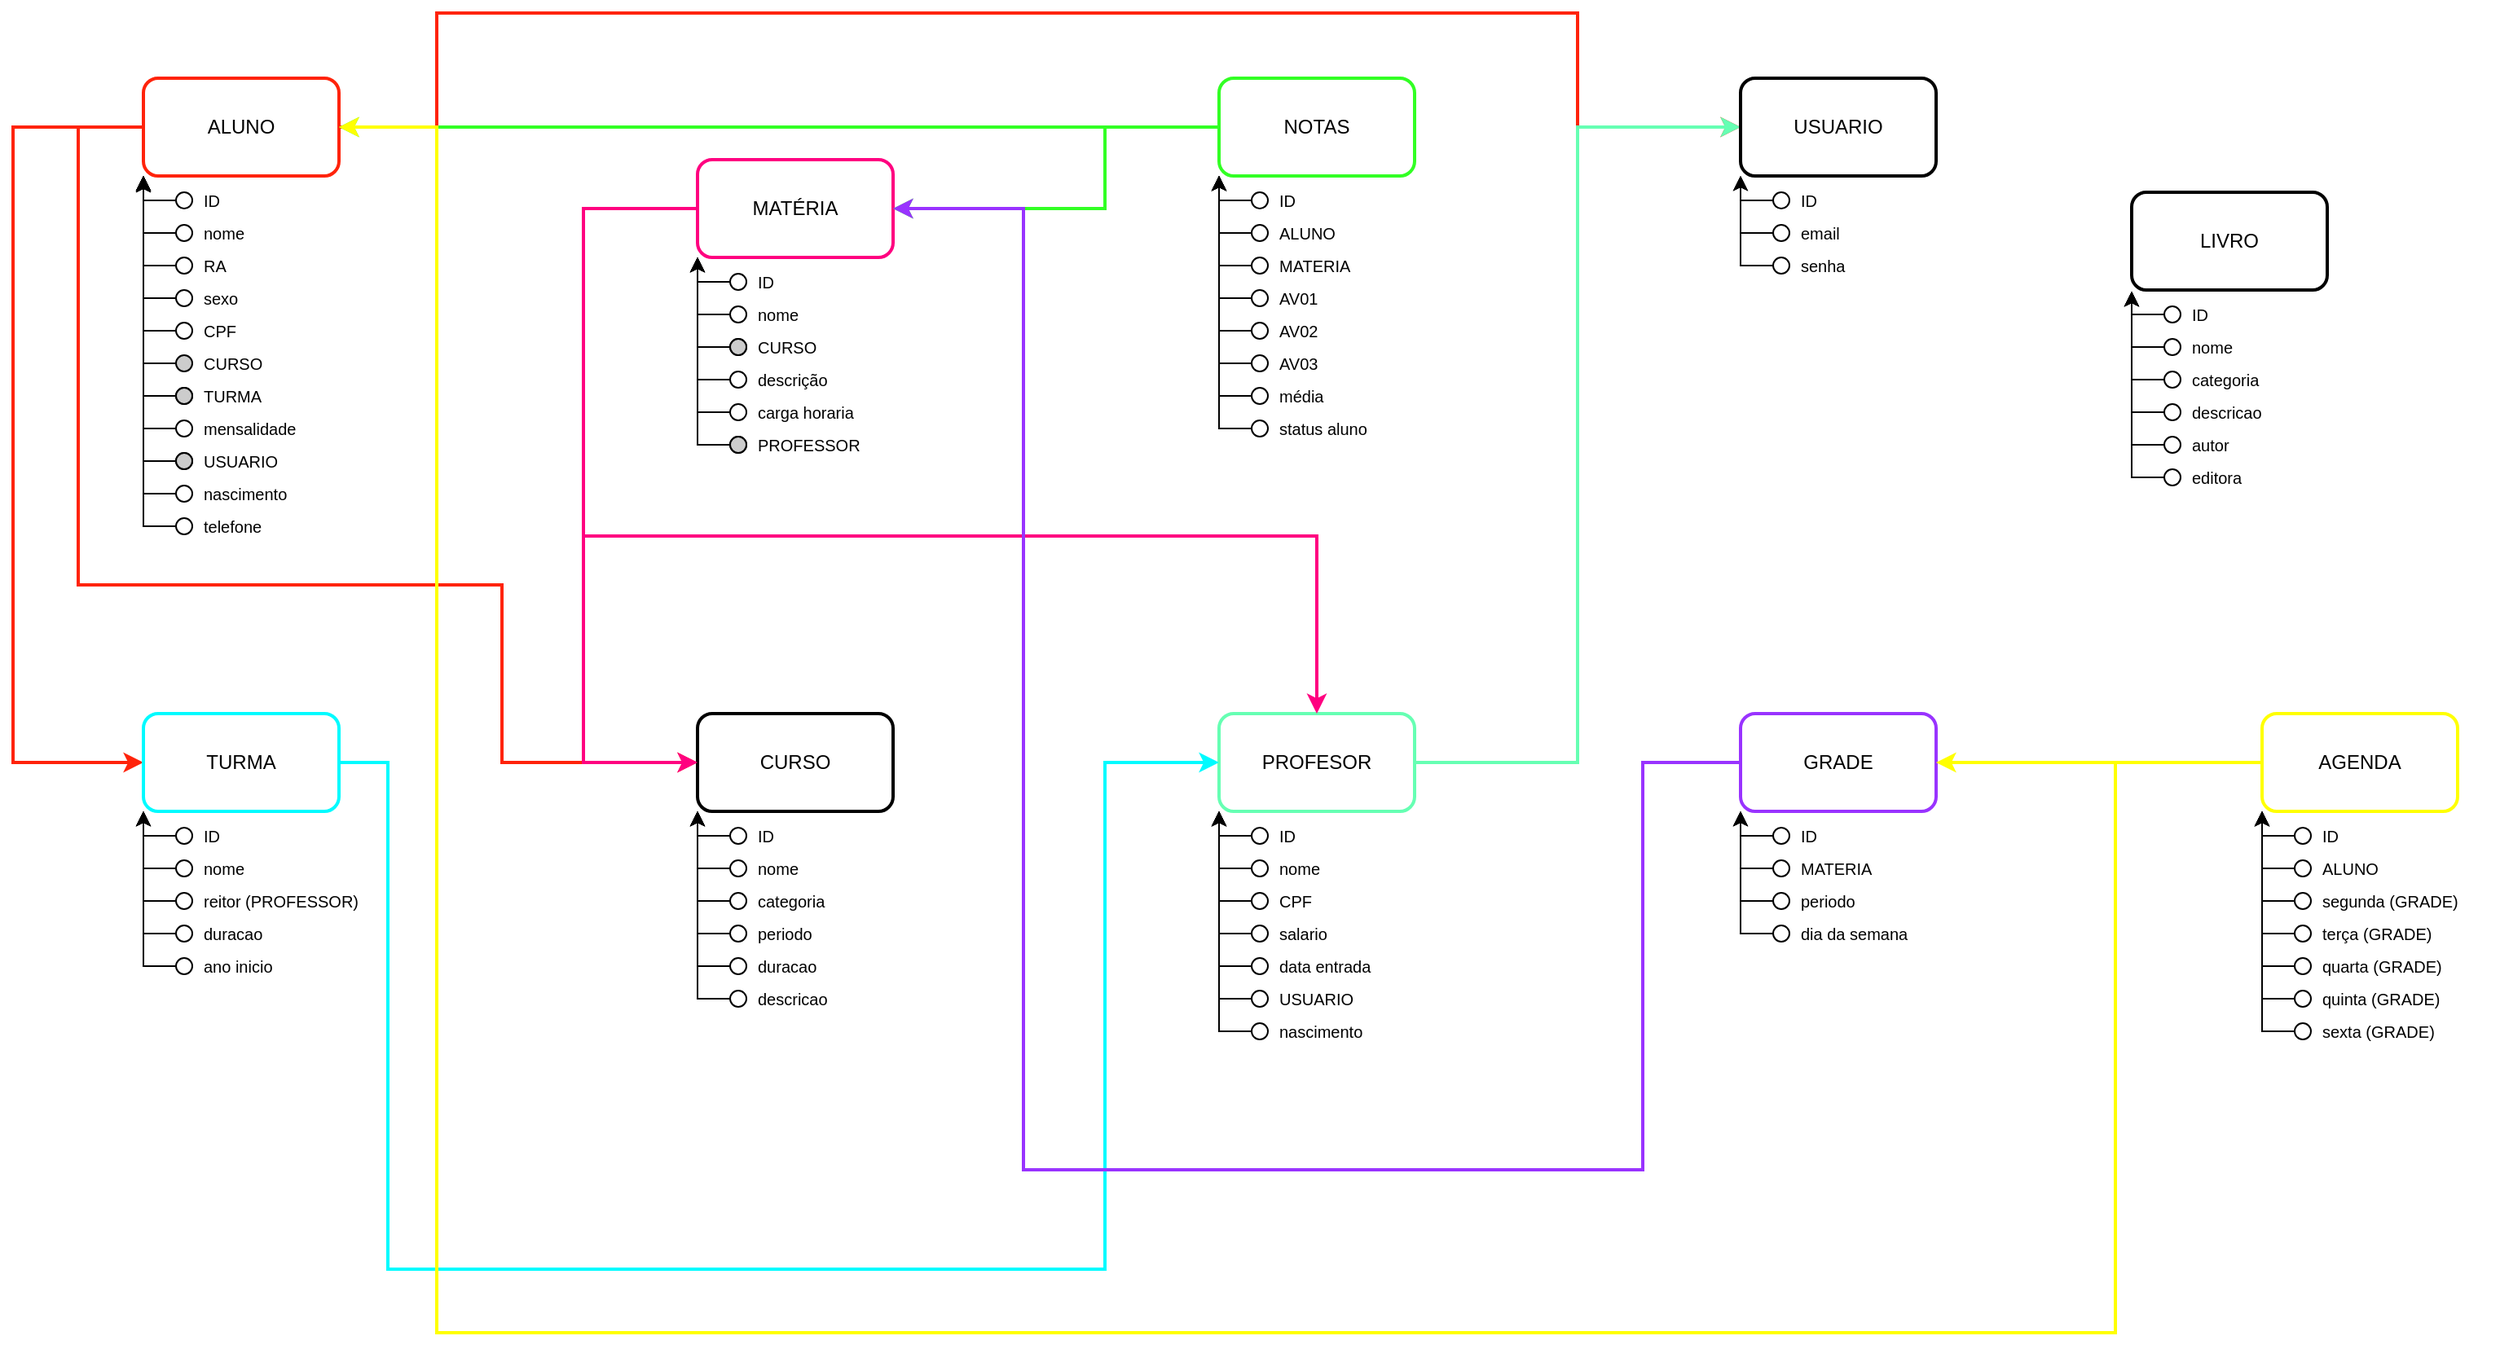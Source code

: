 <mxfile version="21.2.9" type="device">
  <diagram name="Página-1" id="jpRd55cd0fuOrFXRpSFs">
    <mxGraphModel dx="588" dy="382" grid="1" gridSize="10" guides="1" tooltips="1" connect="1" arrows="1" fold="1" page="1" pageScale="1" pageWidth="827" pageHeight="1169" math="0" shadow="0">
      <root>
        <mxCell id="0" />
        <mxCell id="1" parent="0" />
        <mxCell id="GC1VzJvACckY4L8aaz52-151" style="edgeStyle=orthogonalEdgeStyle;rounded=0;orthogonalLoop=1;jettySize=auto;html=1;exitX=1;exitY=0.5;exitDx=0;exitDy=0;entryX=0;entryY=0.5;entryDx=0;entryDy=0;fontSize=24;strokeWidth=2;strokeColor=#FF230A;" parent="1" source="GC1VzJvACckY4L8aaz52-1" target="GC1VzJvACckY4L8aaz52-140" edge="1">
          <mxGeometry relative="1" as="geometry">
            <Array as="points">
              <mxPoint x="320" y="249" />
              <mxPoint x="320" y="179" />
              <mxPoint x="1020" y="179" />
              <mxPoint x="1020" y="249" />
            </Array>
          </mxGeometry>
        </mxCell>
        <mxCell id="M3Rmy12SJ6gLI9cSGrtA-7" style="edgeStyle=orthogonalEdgeStyle;rounded=0;orthogonalLoop=1;jettySize=auto;html=1;exitX=0;exitY=0.5;exitDx=0;exitDy=0;entryX=0;entryY=0.5;entryDx=0;entryDy=0;strokeWidth=2;strokeColor=#FF230A;" parent="1" source="GC1VzJvACckY4L8aaz52-1" target="GC1VzJvACckY4L8aaz52-5" edge="1">
          <mxGeometry relative="1" as="geometry">
            <Array as="points">
              <mxPoint x="60" y="249" />
              <mxPoint x="60" y="639" />
            </Array>
          </mxGeometry>
        </mxCell>
        <mxCell id="M3Rmy12SJ6gLI9cSGrtA-8" style="edgeStyle=orthogonalEdgeStyle;rounded=0;orthogonalLoop=1;jettySize=auto;html=1;exitX=0;exitY=0.5;exitDx=0;exitDy=0;entryX=0;entryY=0.5;entryDx=0;entryDy=0;strokeWidth=2;strokeColor=#FF230A;" parent="1" source="GC1VzJvACckY4L8aaz52-1" target="GC1VzJvACckY4L8aaz52-3" edge="1">
          <mxGeometry relative="1" as="geometry">
            <Array as="points">
              <mxPoint x="100" y="249" />
              <mxPoint x="100" y="530" />
              <mxPoint x="360" y="530" />
              <mxPoint x="360" y="639" />
            </Array>
          </mxGeometry>
        </mxCell>
        <mxCell id="GC1VzJvACckY4L8aaz52-1" value="ALUNO" style="rounded=1;whiteSpace=wrap;html=1;strokeWidth=2;strokeColor=#FF230A;" parent="1" vertex="1">
          <mxGeometry x="140" y="219" width="120" height="60" as="geometry" />
        </mxCell>
        <mxCell id="GC1VzJvACckY4L8aaz52-150" style="edgeStyle=orthogonalEdgeStyle;rounded=0;orthogonalLoop=1;jettySize=auto;html=1;exitX=1;exitY=0.5;exitDx=0;exitDy=0;entryX=0;entryY=0.5;entryDx=0;entryDy=0;strokeWidth=2;strokeColor=#66FFB3;" parent="1" source="GC1VzJvACckY4L8aaz52-2" target="GC1VzJvACckY4L8aaz52-140" edge="1">
          <mxGeometry relative="1" as="geometry" />
        </mxCell>
        <mxCell id="GC1VzJvACckY4L8aaz52-2" value="PROFESOR" style="rounded=1;whiteSpace=wrap;html=1;strokeWidth=2;strokeColor=#66FFB3;" parent="1" vertex="1">
          <mxGeometry x="800" y="609" width="120" height="60" as="geometry" />
        </mxCell>
        <mxCell id="GC1VzJvACckY4L8aaz52-3" value="CURSO" style="rounded=1;whiteSpace=wrap;html=1;strokeWidth=2;" parent="1" vertex="1">
          <mxGeometry x="480" y="609" width="120" height="60" as="geometry" />
        </mxCell>
        <mxCell id="M3Rmy12SJ6gLI9cSGrtA-6" style="edgeStyle=orthogonalEdgeStyle;rounded=0;orthogonalLoop=1;jettySize=auto;html=1;exitX=0;exitY=0.5;exitDx=0;exitDy=0;entryX=0;entryY=0.5;entryDx=0;entryDy=0;strokeWidth=2;strokeColor=#FF0080;" parent="1" source="GC1VzJvACckY4L8aaz52-4" target="GC1VzJvACckY4L8aaz52-3" edge="1">
          <mxGeometry relative="1" as="geometry">
            <Array as="points">
              <mxPoint x="410" y="299" />
              <mxPoint x="410" y="639" />
            </Array>
          </mxGeometry>
        </mxCell>
        <mxCell id="M3Rmy12SJ6gLI9cSGrtA-13" style="edgeStyle=orthogonalEdgeStyle;rounded=0;orthogonalLoop=1;jettySize=auto;html=1;exitX=0;exitY=0.5;exitDx=0;exitDy=0;entryX=0.5;entryY=0;entryDx=0;entryDy=0;strokeWidth=2;strokeColor=#FF0080;" parent="1" source="GC1VzJvACckY4L8aaz52-4" target="GC1VzJvACckY4L8aaz52-2" edge="1">
          <mxGeometry relative="1" as="geometry">
            <Array as="points">
              <mxPoint x="410" y="299" />
              <mxPoint x="410" y="500" />
              <mxPoint x="860" y="500" />
            </Array>
          </mxGeometry>
        </mxCell>
        <mxCell id="GC1VzJvACckY4L8aaz52-4" value="MATÉRIA" style="rounded=1;whiteSpace=wrap;html=1;strokeWidth=2;strokeColor=#FF0080;" parent="1" vertex="1">
          <mxGeometry x="480" y="269" width="120" height="60" as="geometry" />
        </mxCell>
        <mxCell id="M3Rmy12SJ6gLI9cSGrtA-9" style="edgeStyle=orthogonalEdgeStyle;rounded=0;orthogonalLoop=1;jettySize=auto;html=1;exitX=1;exitY=0.5;exitDx=0;exitDy=0;entryX=0;entryY=0.5;entryDx=0;entryDy=0;strokeWidth=2;strokeColor=#00FBFF;" parent="1" source="GC1VzJvACckY4L8aaz52-5" target="GC1VzJvACckY4L8aaz52-2" edge="1">
          <mxGeometry relative="1" as="geometry">
            <Array as="points">
              <mxPoint x="290" y="639" />
              <mxPoint x="290" y="950" />
              <mxPoint x="730" y="950" />
              <mxPoint x="730" y="639" />
            </Array>
          </mxGeometry>
        </mxCell>
        <mxCell id="GC1VzJvACckY4L8aaz52-5" value="TURMA" style="rounded=1;whiteSpace=wrap;html=1;strokeWidth=2;strokeColor=#00FBFF;" parent="1" vertex="1">
          <mxGeometry x="140" y="609" width="120" height="60" as="geometry" />
        </mxCell>
        <mxCell id="M3Rmy12SJ6gLI9cSGrtA-4" style="edgeStyle=orthogonalEdgeStyle;rounded=0;orthogonalLoop=1;jettySize=auto;html=1;exitX=0;exitY=0.5;exitDx=0;exitDy=0;entryX=1;entryY=0.5;entryDx=0;entryDy=0;strokeWidth=2;strokeColor=#32FF24;" parent="1" source="GC1VzJvACckY4L8aaz52-6" target="GC1VzJvACckY4L8aaz52-1" edge="1">
          <mxGeometry relative="1" as="geometry" />
        </mxCell>
        <mxCell id="M3Rmy12SJ6gLI9cSGrtA-5" style="edgeStyle=orthogonalEdgeStyle;rounded=0;orthogonalLoop=1;jettySize=auto;html=1;exitX=0;exitY=0.5;exitDx=0;exitDy=0;entryX=1;entryY=0.5;entryDx=0;entryDy=0;strokeWidth=2;strokeColor=#32FF24;" parent="1" source="GC1VzJvACckY4L8aaz52-6" target="GC1VzJvACckY4L8aaz52-4" edge="1">
          <mxGeometry relative="1" as="geometry">
            <Array as="points">
              <mxPoint x="730" y="249" />
              <mxPoint x="730" y="299" />
            </Array>
          </mxGeometry>
        </mxCell>
        <mxCell id="GC1VzJvACckY4L8aaz52-6" value="NOTAS" style="rounded=1;whiteSpace=wrap;html=1;strokeWidth=2;strokeColor=#32FF24;" parent="1" vertex="1">
          <mxGeometry x="800" y="219" width="120" height="60" as="geometry" />
        </mxCell>
        <mxCell id="GC1VzJvACckY4L8aaz52-28" style="edgeStyle=orthogonalEdgeStyle;rounded=0;orthogonalLoop=1;jettySize=auto;html=1;exitX=0;exitY=0.5;exitDx=0;exitDy=0;entryX=0;entryY=1;entryDx=0;entryDy=0;" parent="1" source="GC1VzJvACckY4L8aaz52-7" target="GC1VzJvACckY4L8aaz52-1" edge="1">
          <mxGeometry relative="1" as="geometry" />
        </mxCell>
        <mxCell id="GC1VzJvACckY4L8aaz52-7" value="" style="ellipse;whiteSpace=wrap;html=1;aspect=fixed;" parent="1" vertex="1">
          <mxGeometry x="160" y="289" width="10" height="10" as="geometry" />
        </mxCell>
        <mxCell id="GC1VzJvACckY4L8aaz52-8" value="ID" style="text;html=1;align=left;verticalAlign=middle;resizable=0;points=[];autosize=1;strokeColor=none;fillColor=none;fontSize=10;" parent="1" vertex="1">
          <mxGeometry x="175" y="279" width="30" height="30" as="geometry" />
        </mxCell>
        <mxCell id="GC1VzJvACckY4L8aaz52-9" value="nome" style="text;html=1;align=left;verticalAlign=middle;resizable=0;points=[];autosize=1;strokeColor=none;fillColor=none;fontSize=10;" parent="1" vertex="1">
          <mxGeometry x="175" y="299" width="50" height="30" as="geometry" />
        </mxCell>
        <mxCell id="GC1VzJvACckY4L8aaz52-10" value="RA" style="text;html=1;align=left;verticalAlign=middle;resizable=0;points=[];autosize=1;strokeColor=none;fillColor=none;fontSize=10;" parent="1" vertex="1">
          <mxGeometry x="175" y="319" width="40" height="30" as="geometry" />
        </mxCell>
        <mxCell id="GC1VzJvACckY4L8aaz52-11" value="sexo" style="text;html=1;align=left;verticalAlign=middle;resizable=0;points=[];autosize=1;strokeColor=none;fillColor=none;fontSize=10;" parent="1" vertex="1">
          <mxGeometry x="175" y="339" width="40" height="30" as="geometry" />
        </mxCell>
        <mxCell id="GC1VzJvACckY4L8aaz52-12" value="CPF" style="text;html=1;align=left;verticalAlign=middle;resizable=0;points=[];autosize=1;strokeColor=none;fillColor=none;fontSize=10;" parent="1" vertex="1">
          <mxGeometry x="175" y="359" width="40" height="30" as="geometry" />
        </mxCell>
        <mxCell id="GC1VzJvACckY4L8aaz52-13" value="CURSO" style="text;html=1;align=left;verticalAlign=middle;resizable=0;points=[];autosize=1;strokeColor=none;fillColor=none;fontSize=10;" parent="1" vertex="1">
          <mxGeometry x="175" y="379" width="60" height="30" as="geometry" />
        </mxCell>
        <mxCell id="GC1VzJvACckY4L8aaz52-14" value="TURMA" style="text;html=1;align=left;verticalAlign=middle;resizable=0;points=[];autosize=1;strokeColor=none;fillColor=none;fontSize=10;" parent="1" vertex="1">
          <mxGeometry x="175" y="399" width="60" height="30" as="geometry" />
        </mxCell>
        <mxCell id="GC1VzJvACckY4L8aaz52-16" value="mensalidade" style="text;html=1;align=left;verticalAlign=middle;resizable=0;points=[];autosize=1;strokeColor=none;fillColor=none;fontSize=10;" parent="1" vertex="1">
          <mxGeometry x="175" y="419" width="80" height="30" as="geometry" />
        </mxCell>
        <mxCell id="GC1VzJvACckY4L8aaz52-17" value="USUARIO" style="text;html=1;align=left;verticalAlign=middle;resizable=0;points=[];autosize=1;strokeColor=none;fillColor=none;fontSize=10;" parent="1" vertex="1">
          <mxGeometry x="175" y="439" width="70" height="30" as="geometry" />
        </mxCell>
        <mxCell id="GC1VzJvACckY4L8aaz52-29" style="edgeStyle=orthogonalEdgeStyle;rounded=0;orthogonalLoop=1;jettySize=auto;html=1;exitX=0;exitY=0.5;exitDx=0;exitDy=0;" parent="1" source="GC1VzJvACckY4L8aaz52-18" edge="1">
          <mxGeometry relative="1" as="geometry">
            <mxPoint x="140" y="279" as="targetPoint" />
          </mxGeometry>
        </mxCell>
        <mxCell id="GC1VzJvACckY4L8aaz52-18" value="" style="ellipse;whiteSpace=wrap;html=1;aspect=fixed;" parent="1" vertex="1">
          <mxGeometry x="160" y="309" width="10" height="10" as="geometry" />
        </mxCell>
        <mxCell id="GC1VzJvACckY4L8aaz52-30" style="edgeStyle=orthogonalEdgeStyle;rounded=0;orthogonalLoop=1;jettySize=auto;html=1;exitX=0;exitY=0.5;exitDx=0;exitDy=0;" parent="1" source="GC1VzJvACckY4L8aaz52-19" edge="1">
          <mxGeometry relative="1" as="geometry">
            <mxPoint x="140" y="279" as="targetPoint" />
          </mxGeometry>
        </mxCell>
        <mxCell id="GC1VzJvACckY4L8aaz52-19" value="" style="ellipse;whiteSpace=wrap;html=1;aspect=fixed;" parent="1" vertex="1">
          <mxGeometry x="160" y="329" width="10" height="10" as="geometry" />
        </mxCell>
        <mxCell id="GC1VzJvACckY4L8aaz52-31" style="edgeStyle=orthogonalEdgeStyle;rounded=0;orthogonalLoop=1;jettySize=auto;html=1;exitX=0;exitY=0.5;exitDx=0;exitDy=0;" parent="1" source="GC1VzJvACckY4L8aaz52-20" edge="1">
          <mxGeometry relative="1" as="geometry">
            <mxPoint x="140" y="279" as="targetPoint" />
          </mxGeometry>
        </mxCell>
        <mxCell id="GC1VzJvACckY4L8aaz52-20" value="" style="ellipse;whiteSpace=wrap;html=1;aspect=fixed;" parent="1" vertex="1">
          <mxGeometry x="160" y="349" width="10" height="10" as="geometry" />
        </mxCell>
        <mxCell id="GC1VzJvACckY4L8aaz52-32" style="edgeStyle=orthogonalEdgeStyle;rounded=0;orthogonalLoop=1;jettySize=auto;html=1;exitX=0;exitY=0.5;exitDx=0;exitDy=0;" parent="1" source="GC1VzJvACckY4L8aaz52-21" edge="1">
          <mxGeometry relative="1" as="geometry">
            <mxPoint x="140" y="279" as="targetPoint" />
          </mxGeometry>
        </mxCell>
        <mxCell id="GC1VzJvACckY4L8aaz52-21" value="" style="ellipse;whiteSpace=wrap;html=1;aspect=fixed;" parent="1" vertex="1">
          <mxGeometry x="160" y="369" width="10" height="10" as="geometry" />
        </mxCell>
        <mxCell id="GC1VzJvACckY4L8aaz52-33" style="edgeStyle=orthogonalEdgeStyle;rounded=0;orthogonalLoop=1;jettySize=auto;html=1;exitX=0;exitY=0.5;exitDx=0;exitDy=0;" parent="1" source="GC1VzJvACckY4L8aaz52-22" edge="1">
          <mxGeometry relative="1" as="geometry">
            <mxPoint x="140" y="279" as="targetPoint" />
          </mxGeometry>
        </mxCell>
        <mxCell id="GC1VzJvACckY4L8aaz52-22" value="" style="ellipse;whiteSpace=wrap;html=1;aspect=fixed;fillColor=#CCCCCC;" parent="1" vertex="1">
          <mxGeometry x="160" y="389" width="10" height="10" as="geometry" />
        </mxCell>
        <mxCell id="GC1VzJvACckY4L8aaz52-34" style="edgeStyle=orthogonalEdgeStyle;rounded=0;orthogonalLoop=1;jettySize=auto;html=1;exitX=0;exitY=0.5;exitDx=0;exitDy=0;" parent="1" source="GC1VzJvACckY4L8aaz52-23" edge="1">
          <mxGeometry relative="1" as="geometry">
            <mxPoint x="140" y="279" as="targetPoint" />
          </mxGeometry>
        </mxCell>
        <mxCell id="GC1VzJvACckY4L8aaz52-23" value="" style="ellipse;whiteSpace=wrap;html=1;aspect=fixed;" parent="1" vertex="1">
          <mxGeometry x="160" y="409" width="10" height="10" as="geometry" />
        </mxCell>
        <mxCell id="GC1VzJvACckY4L8aaz52-35" style="edgeStyle=orthogonalEdgeStyle;rounded=0;orthogonalLoop=1;jettySize=auto;html=1;exitX=0;exitY=0.5;exitDx=0;exitDy=0;" parent="1" source="GC1VzJvACckY4L8aaz52-24" edge="1">
          <mxGeometry relative="1" as="geometry">
            <mxPoint x="140" y="279" as="targetPoint" />
          </mxGeometry>
        </mxCell>
        <mxCell id="GC1VzJvACckY4L8aaz52-24" value="" style="ellipse;whiteSpace=wrap;html=1;aspect=fixed;" parent="1" vertex="1">
          <mxGeometry x="160" y="429" width="10" height="10" as="geometry" />
        </mxCell>
        <mxCell id="GC1VzJvACckY4L8aaz52-36" style="edgeStyle=orthogonalEdgeStyle;rounded=0;orthogonalLoop=1;jettySize=auto;html=1;exitX=0;exitY=0.5;exitDx=0;exitDy=0;" parent="1" source="GC1VzJvACckY4L8aaz52-25" edge="1">
          <mxGeometry relative="1" as="geometry">
            <mxPoint x="140" y="279" as="targetPoint" />
          </mxGeometry>
        </mxCell>
        <mxCell id="GC1VzJvACckY4L8aaz52-25" value="" style="ellipse;whiteSpace=wrap;html=1;aspect=fixed;" parent="1" vertex="1">
          <mxGeometry x="160" y="449" width="10" height="10" as="geometry" />
        </mxCell>
        <mxCell id="GC1VzJvACckY4L8aaz52-50" style="edgeStyle=orthogonalEdgeStyle;rounded=0;orthogonalLoop=1;jettySize=auto;html=1;exitX=0;exitY=0.5;exitDx=0;exitDy=0;entryX=0;entryY=1;entryDx=0;entryDy=0;" parent="1" source="GC1VzJvACckY4L8aaz52-38" target="GC1VzJvACckY4L8aaz52-4" edge="1">
          <mxGeometry relative="1" as="geometry" />
        </mxCell>
        <mxCell id="GC1VzJvACckY4L8aaz52-38" value="" style="ellipse;whiteSpace=wrap;html=1;aspect=fixed;" parent="1" vertex="1">
          <mxGeometry x="500" y="339" width="10" height="10" as="geometry" />
        </mxCell>
        <mxCell id="GC1VzJvACckY4L8aaz52-39" value="ID" style="text;html=1;align=left;verticalAlign=middle;resizable=0;points=[];autosize=1;strokeColor=none;fillColor=none;fontSize=10;" parent="1" vertex="1">
          <mxGeometry x="515" y="329" width="30" height="30" as="geometry" />
        </mxCell>
        <mxCell id="GC1VzJvACckY4L8aaz52-40" value="nome" style="text;html=1;align=left;verticalAlign=middle;resizable=0;points=[];autosize=1;strokeColor=none;fillColor=none;fontSize=10;" parent="1" vertex="1">
          <mxGeometry x="515" y="349" width="50" height="30" as="geometry" />
        </mxCell>
        <mxCell id="GC1VzJvACckY4L8aaz52-41" value="CURSO" style="text;html=1;align=left;verticalAlign=middle;resizable=0;points=[];autosize=1;strokeColor=none;fillColor=none;fontSize=10;" parent="1" vertex="1">
          <mxGeometry x="515" y="369" width="60" height="30" as="geometry" />
        </mxCell>
        <mxCell id="GC1VzJvACckY4L8aaz52-42" value="descrição" style="text;html=1;align=left;verticalAlign=middle;resizable=0;points=[];autosize=1;strokeColor=none;fillColor=none;fontSize=10;" parent="1" vertex="1">
          <mxGeometry x="515" y="389" width="70" height="30" as="geometry" />
        </mxCell>
        <mxCell id="GC1VzJvACckY4L8aaz52-43" value="carga horaria" style="text;html=1;align=left;verticalAlign=middle;resizable=0;points=[];autosize=1;strokeColor=none;fillColor=none;fontSize=10;" parent="1" vertex="1">
          <mxGeometry x="515" y="409" width="80" height="30" as="geometry" />
        </mxCell>
        <mxCell id="GC1VzJvACckY4L8aaz52-44" value="PROFESSOR" style="text;html=1;align=left;verticalAlign=middle;resizable=0;points=[];autosize=1;strokeColor=none;fillColor=none;fontSize=10;" parent="1" vertex="1">
          <mxGeometry x="515" y="429" width="90" height="30" as="geometry" />
        </mxCell>
        <mxCell id="GC1VzJvACckY4L8aaz52-51" style="edgeStyle=orthogonalEdgeStyle;rounded=0;orthogonalLoop=1;jettySize=auto;html=1;exitX=0;exitY=0.5;exitDx=0;exitDy=0;" parent="1" source="GC1VzJvACckY4L8aaz52-45" edge="1">
          <mxGeometry relative="1" as="geometry">
            <mxPoint x="480" y="329" as="targetPoint" />
          </mxGeometry>
        </mxCell>
        <mxCell id="GC1VzJvACckY4L8aaz52-45" value="" style="ellipse;whiteSpace=wrap;html=1;aspect=fixed;" parent="1" vertex="1">
          <mxGeometry x="500" y="359" width="10" height="10" as="geometry" />
        </mxCell>
        <mxCell id="GC1VzJvACckY4L8aaz52-52" style="edgeStyle=orthogonalEdgeStyle;rounded=0;orthogonalLoop=1;jettySize=auto;html=1;exitX=0;exitY=0.5;exitDx=0;exitDy=0;" parent="1" source="GC1VzJvACckY4L8aaz52-46" edge="1">
          <mxGeometry relative="1" as="geometry">
            <mxPoint x="480" y="329" as="targetPoint" />
          </mxGeometry>
        </mxCell>
        <mxCell id="GC1VzJvACckY4L8aaz52-46" value="" style="ellipse;whiteSpace=wrap;html=1;aspect=fixed;" parent="1" vertex="1">
          <mxGeometry x="500" y="379" width="10" height="10" as="geometry" />
        </mxCell>
        <mxCell id="GC1VzJvACckY4L8aaz52-53" style="edgeStyle=orthogonalEdgeStyle;rounded=0;orthogonalLoop=1;jettySize=auto;html=1;exitX=0;exitY=0.5;exitDx=0;exitDy=0;" parent="1" source="GC1VzJvACckY4L8aaz52-47" edge="1">
          <mxGeometry relative="1" as="geometry">
            <mxPoint x="480" y="329" as="targetPoint" />
          </mxGeometry>
        </mxCell>
        <mxCell id="GC1VzJvACckY4L8aaz52-47" value="" style="ellipse;whiteSpace=wrap;html=1;aspect=fixed;" parent="1" vertex="1">
          <mxGeometry x="500" y="399" width="10" height="10" as="geometry" />
        </mxCell>
        <mxCell id="GC1VzJvACckY4L8aaz52-54" style="edgeStyle=orthogonalEdgeStyle;rounded=0;orthogonalLoop=1;jettySize=auto;html=1;exitX=0;exitY=0.5;exitDx=0;exitDy=0;" parent="1" source="GC1VzJvACckY4L8aaz52-48" edge="1">
          <mxGeometry relative="1" as="geometry">
            <mxPoint x="480" y="329" as="targetPoint" />
          </mxGeometry>
        </mxCell>
        <mxCell id="GC1VzJvACckY4L8aaz52-48" value="" style="ellipse;whiteSpace=wrap;html=1;aspect=fixed;" parent="1" vertex="1">
          <mxGeometry x="500" y="419" width="10" height="10" as="geometry" />
        </mxCell>
        <mxCell id="GC1VzJvACckY4L8aaz52-55" style="edgeStyle=orthogonalEdgeStyle;rounded=0;orthogonalLoop=1;jettySize=auto;html=1;exitX=0;exitY=0.5;exitDx=0;exitDy=0;" parent="1" source="GC1VzJvACckY4L8aaz52-49" edge="1">
          <mxGeometry relative="1" as="geometry">
            <mxPoint x="480" y="329" as="targetPoint" />
          </mxGeometry>
        </mxCell>
        <mxCell id="GC1VzJvACckY4L8aaz52-49" value="" style="ellipse;whiteSpace=wrap;html=1;aspect=fixed;" parent="1" vertex="1">
          <mxGeometry x="500" y="439" width="10" height="10" as="geometry" />
        </mxCell>
        <mxCell id="GC1VzJvACckY4L8aaz52-67" style="edgeStyle=orthogonalEdgeStyle;rounded=0;orthogonalLoop=1;jettySize=auto;html=1;exitX=0;exitY=0.5;exitDx=0;exitDy=0;entryX=0;entryY=1;entryDx=0;entryDy=0;" parent="1" source="GC1VzJvACckY4L8aaz52-56" target="GC1VzJvACckY4L8aaz52-5" edge="1">
          <mxGeometry relative="1" as="geometry" />
        </mxCell>
        <mxCell id="GC1VzJvACckY4L8aaz52-56" value="" style="ellipse;whiteSpace=wrap;html=1;aspect=fixed;" parent="1" vertex="1">
          <mxGeometry x="160" y="679" width="10" height="10" as="geometry" />
        </mxCell>
        <mxCell id="GC1VzJvACckY4L8aaz52-57" value="ID" style="text;html=1;align=left;verticalAlign=middle;resizable=0;points=[];autosize=1;strokeColor=none;fillColor=none;fontSize=10;" parent="1" vertex="1">
          <mxGeometry x="175" y="669" width="30" height="30" as="geometry" />
        </mxCell>
        <mxCell id="GC1VzJvACckY4L8aaz52-59" value="nome" style="text;html=1;align=left;verticalAlign=middle;resizable=0;points=[];autosize=1;strokeColor=none;fillColor=none;fontSize=10;" parent="1" vertex="1">
          <mxGeometry x="175" y="689" width="50" height="30" as="geometry" />
        </mxCell>
        <mxCell id="GC1VzJvACckY4L8aaz52-68" style="edgeStyle=orthogonalEdgeStyle;rounded=0;orthogonalLoop=1;jettySize=auto;html=1;exitX=0;exitY=0.5;exitDx=0;exitDy=0;" parent="1" source="GC1VzJvACckY4L8aaz52-60" edge="1">
          <mxGeometry relative="1" as="geometry">
            <mxPoint x="140" y="669" as="targetPoint" />
          </mxGeometry>
        </mxCell>
        <mxCell id="GC1VzJvACckY4L8aaz52-60" value="" style="ellipse;whiteSpace=wrap;html=1;aspect=fixed;" parent="1" vertex="1">
          <mxGeometry x="160" y="699" width="10" height="10" as="geometry" />
        </mxCell>
        <mxCell id="GC1VzJvACckY4L8aaz52-61" value="reitor (PROFESSOR)" style="text;html=1;align=left;verticalAlign=middle;resizable=0;points=[];autosize=1;strokeColor=none;fillColor=none;fontSize=10;" parent="1" vertex="1">
          <mxGeometry x="175" y="709" width="120" height="30" as="geometry" />
        </mxCell>
        <mxCell id="GC1VzJvACckY4L8aaz52-62" value="duracao" style="text;html=1;align=left;verticalAlign=middle;resizable=0;points=[];autosize=1;strokeColor=none;fillColor=none;fontSize=10;" parent="1" vertex="1">
          <mxGeometry x="175" y="729" width="60" height="30" as="geometry" />
        </mxCell>
        <mxCell id="GC1VzJvACckY4L8aaz52-63" value="ano inicio" style="text;html=1;align=left;verticalAlign=middle;resizable=0;points=[];autosize=1;strokeColor=none;fillColor=none;fontSize=10;" parent="1" vertex="1">
          <mxGeometry x="175" y="749" width="70" height="30" as="geometry" />
        </mxCell>
        <mxCell id="GC1VzJvACckY4L8aaz52-69" style="edgeStyle=orthogonalEdgeStyle;rounded=0;orthogonalLoop=1;jettySize=auto;html=1;exitX=0;exitY=0.5;exitDx=0;exitDy=0;" parent="1" source="GC1VzJvACckY4L8aaz52-64" edge="1">
          <mxGeometry relative="1" as="geometry">
            <mxPoint x="140" y="669" as="targetPoint" />
          </mxGeometry>
        </mxCell>
        <mxCell id="GC1VzJvACckY4L8aaz52-64" value="" style="ellipse;whiteSpace=wrap;html=1;aspect=fixed;" parent="1" vertex="1">
          <mxGeometry x="160" y="719" width="10" height="10" as="geometry" />
        </mxCell>
        <mxCell id="GC1VzJvACckY4L8aaz52-70" style="edgeStyle=orthogonalEdgeStyle;rounded=0;orthogonalLoop=1;jettySize=auto;html=1;exitX=0;exitY=0.5;exitDx=0;exitDy=0;" parent="1" source="GC1VzJvACckY4L8aaz52-65" edge="1">
          <mxGeometry relative="1" as="geometry">
            <mxPoint x="140" y="669" as="targetPoint" />
          </mxGeometry>
        </mxCell>
        <mxCell id="GC1VzJvACckY4L8aaz52-65" value="" style="ellipse;whiteSpace=wrap;html=1;aspect=fixed;" parent="1" vertex="1">
          <mxGeometry x="160" y="739" width="10" height="10" as="geometry" />
        </mxCell>
        <mxCell id="GC1VzJvACckY4L8aaz52-71" style="edgeStyle=orthogonalEdgeStyle;rounded=0;orthogonalLoop=1;jettySize=auto;html=1;exitX=0;exitY=0.5;exitDx=0;exitDy=0;" parent="1" source="GC1VzJvACckY4L8aaz52-66" edge="1">
          <mxGeometry relative="1" as="geometry">
            <mxPoint x="140" y="669" as="targetPoint" />
          </mxGeometry>
        </mxCell>
        <mxCell id="GC1VzJvACckY4L8aaz52-66" value="" style="ellipse;whiteSpace=wrap;html=1;aspect=fixed;" parent="1" vertex="1">
          <mxGeometry x="160" y="759" width="10" height="10" as="geometry" />
        </mxCell>
        <mxCell id="GC1VzJvACckY4L8aaz52-85" style="edgeStyle=orthogonalEdgeStyle;rounded=0;orthogonalLoop=1;jettySize=auto;html=1;exitX=0;exitY=0.5;exitDx=0;exitDy=0;entryX=0;entryY=1;entryDx=0;entryDy=0;" parent="1" source="GC1VzJvACckY4L8aaz52-72" target="GC1VzJvACckY4L8aaz52-3" edge="1">
          <mxGeometry relative="1" as="geometry" />
        </mxCell>
        <mxCell id="GC1VzJvACckY4L8aaz52-72" value="" style="ellipse;whiteSpace=wrap;html=1;aspect=fixed;" parent="1" vertex="1">
          <mxGeometry x="500" y="679" width="10" height="10" as="geometry" />
        </mxCell>
        <mxCell id="GC1VzJvACckY4L8aaz52-73" value="ID" style="text;html=1;align=left;verticalAlign=middle;resizable=0;points=[];autosize=1;strokeColor=none;fillColor=none;fontSize=10;" parent="1" vertex="1">
          <mxGeometry x="515" y="669" width="30" height="30" as="geometry" />
        </mxCell>
        <mxCell id="GC1VzJvACckY4L8aaz52-74" value="nome" style="text;html=1;align=left;verticalAlign=middle;resizable=0;points=[];autosize=1;strokeColor=none;fillColor=none;fontSize=10;" parent="1" vertex="1">
          <mxGeometry x="515" y="689" width="50" height="30" as="geometry" />
        </mxCell>
        <mxCell id="GC1VzJvACckY4L8aaz52-75" value="categoria" style="text;html=1;align=left;verticalAlign=middle;resizable=0;points=[];autosize=1;strokeColor=none;fillColor=none;fontSize=10;" parent="1" vertex="1">
          <mxGeometry x="515" y="709" width="60" height="30" as="geometry" />
        </mxCell>
        <mxCell id="GC1VzJvACckY4L8aaz52-76" value="periodo" style="text;html=1;align=left;verticalAlign=middle;resizable=0;points=[];autosize=1;strokeColor=none;fillColor=none;fontSize=10;" parent="1" vertex="1">
          <mxGeometry x="515" y="729" width="60" height="30" as="geometry" />
        </mxCell>
        <mxCell id="GC1VzJvACckY4L8aaz52-77" value="duracao" style="text;html=1;align=left;verticalAlign=middle;resizable=0;points=[];autosize=1;strokeColor=none;fillColor=none;fontSize=10;" parent="1" vertex="1">
          <mxGeometry x="515" y="749" width="60" height="30" as="geometry" />
        </mxCell>
        <mxCell id="GC1VzJvACckY4L8aaz52-78" value="descricao" style="text;html=1;align=left;verticalAlign=middle;resizable=0;points=[];autosize=1;strokeColor=none;fillColor=none;fontSize=10;" parent="1" vertex="1">
          <mxGeometry x="515" y="769" width="70" height="30" as="geometry" />
        </mxCell>
        <mxCell id="GC1VzJvACckY4L8aaz52-86" style="edgeStyle=orthogonalEdgeStyle;rounded=0;orthogonalLoop=1;jettySize=auto;html=1;exitX=0;exitY=0.5;exitDx=0;exitDy=0;" parent="1" source="GC1VzJvACckY4L8aaz52-80" edge="1">
          <mxGeometry relative="1" as="geometry">
            <mxPoint x="480" y="669" as="targetPoint" />
          </mxGeometry>
        </mxCell>
        <mxCell id="GC1VzJvACckY4L8aaz52-80" value="" style="ellipse;whiteSpace=wrap;html=1;aspect=fixed;" parent="1" vertex="1">
          <mxGeometry x="500" y="699" width="10" height="10" as="geometry" />
        </mxCell>
        <mxCell id="GC1VzJvACckY4L8aaz52-87" style="edgeStyle=orthogonalEdgeStyle;rounded=0;orthogonalLoop=1;jettySize=auto;html=1;exitX=0;exitY=0.5;exitDx=0;exitDy=0;" parent="1" source="GC1VzJvACckY4L8aaz52-81" edge="1">
          <mxGeometry relative="1" as="geometry">
            <mxPoint x="480" y="669" as="targetPoint" />
          </mxGeometry>
        </mxCell>
        <mxCell id="GC1VzJvACckY4L8aaz52-81" value="" style="ellipse;whiteSpace=wrap;html=1;aspect=fixed;" parent="1" vertex="1">
          <mxGeometry x="500" y="719" width="10" height="10" as="geometry" />
        </mxCell>
        <mxCell id="GC1VzJvACckY4L8aaz52-88" style="edgeStyle=orthogonalEdgeStyle;rounded=0;orthogonalLoop=1;jettySize=auto;html=1;exitX=0;exitY=0.5;exitDx=0;exitDy=0;" parent="1" source="GC1VzJvACckY4L8aaz52-82" edge="1">
          <mxGeometry relative="1" as="geometry">
            <mxPoint x="480" y="669" as="targetPoint" />
          </mxGeometry>
        </mxCell>
        <mxCell id="GC1VzJvACckY4L8aaz52-82" value="" style="ellipse;whiteSpace=wrap;html=1;aspect=fixed;" parent="1" vertex="1">
          <mxGeometry x="500" y="739" width="10" height="10" as="geometry" />
        </mxCell>
        <mxCell id="GC1VzJvACckY4L8aaz52-89" style="edgeStyle=orthogonalEdgeStyle;rounded=0;orthogonalLoop=1;jettySize=auto;html=1;exitX=0;exitY=0.5;exitDx=0;exitDy=0;" parent="1" source="GC1VzJvACckY4L8aaz52-83" edge="1">
          <mxGeometry relative="1" as="geometry">
            <mxPoint x="480" y="669" as="targetPoint" />
          </mxGeometry>
        </mxCell>
        <mxCell id="GC1VzJvACckY4L8aaz52-83" value="" style="ellipse;whiteSpace=wrap;html=1;aspect=fixed;" parent="1" vertex="1">
          <mxGeometry x="500" y="759" width="10" height="10" as="geometry" />
        </mxCell>
        <mxCell id="GC1VzJvACckY4L8aaz52-90" style="edgeStyle=orthogonalEdgeStyle;rounded=0;orthogonalLoop=1;jettySize=auto;html=1;exitX=0;exitY=0.5;exitDx=0;exitDy=0;" parent="1" source="GC1VzJvACckY4L8aaz52-84" edge="1">
          <mxGeometry relative="1" as="geometry">
            <mxPoint x="480" y="669" as="targetPoint" />
          </mxGeometry>
        </mxCell>
        <mxCell id="GC1VzJvACckY4L8aaz52-84" value="" style="ellipse;whiteSpace=wrap;html=1;aspect=fixed;" parent="1" vertex="1">
          <mxGeometry x="500" y="779" width="10" height="10" as="geometry" />
        </mxCell>
        <mxCell id="GC1VzJvACckY4L8aaz52-108" style="edgeStyle=orthogonalEdgeStyle;rounded=0;orthogonalLoop=1;jettySize=auto;html=1;exitX=0;exitY=0.5;exitDx=0;exitDy=0;entryX=0;entryY=1;entryDx=0;entryDy=0;" parent="1" source="GC1VzJvACckY4L8aaz52-92" target="GC1VzJvACckY4L8aaz52-6" edge="1">
          <mxGeometry relative="1" as="geometry" />
        </mxCell>
        <mxCell id="GC1VzJvACckY4L8aaz52-92" value="" style="ellipse;whiteSpace=wrap;html=1;aspect=fixed;" parent="1" vertex="1">
          <mxGeometry x="820" y="289" width="10" height="10" as="geometry" />
        </mxCell>
        <mxCell id="GC1VzJvACckY4L8aaz52-93" value="ID" style="text;html=1;align=left;verticalAlign=middle;resizable=0;points=[];autosize=1;strokeColor=none;fillColor=none;fontSize=10;" parent="1" vertex="1">
          <mxGeometry x="835" y="279" width="30" height="30" as="geometry" />
        </mxCell>
        <mxCell id="GC1VzJvACckY4L8aaz52-94" value="ALUNO" style="text;html=1;align=left;verticalAlign=middle;resizable=0;points=[];autosize=1;strokeColor=none;fillColor=none;fontSize=10;" parent="1" vertex="1">
          <mxGeometry x="835" y="299" width="60" height="30" as="geometry" />
        </mxCell>
        <mxCell id="GC1VzJvACckY4L8aaz52-95" value="MATERIA" style="text;html=1;align=left;verticalAlign=middle;resizable=0;points=[];autosize=1;strokeColor=none;fillColor=none;fontSize=10;" parent="1" vertex="1">
          <mxGeometry x="835" y="319" width="70" height="30" as="geometry" />
        </mxCell>
        <mxCell id="GC1VzJvACckY4L8aaz52-96" value="AV01" style="text;html=1;align=left;verticalAlign=middle;resizable=0;points=[];autosize=1;strokeColor=none;fillColor=none;fontSize=10;" parent="1" vertex="1">
          <mxGeometry x="835" y="339" width="50" height="30" as="geometry" />
        </mxCell>
        <mxCell id="GC1VzJvACckY4L8aaz52-97" value="AV02" style="text;html=1;align=left;verticalAlign=middle;resizable=0;points=[];autosize=1;strokeColor=none;fillColor=none;fontSize=10;" parent="1" vertex="1">
          <mxGeometry x="835" y="359" width="50" height="30" as="geometry" />
        </mxCell>
        <mxCell id="GC1VzJvACckY4L8aaz52-98" value="média" style="text;html=1;align=left;verticalAlign=middle;resizable=0;points=[];autosize=1;strokeColor=none;fillColor=none;fontSize=10;" parent="1" vertex="1">
          <mxGeometry x="835" y="399" width="50" height="30" as="geometry" />
        </mxCell>
        <mxCell id="GC1VzJvACckY4L8aaz52-99" value="AV03" style="text;html=1;align=left;verticalAlign=middle;resizable=0;points=[];autosize=1;strokeColor=none;fillColor=none;fontSize=10;" parent="1" vertex="1">
          <mxGeometry x="835" y="379" width="50" height="30" as="geometry" />
        </mxCell>
        <mxCell id="GC1VzJvACckY4L8aaz52-109" style="edgeStyle=orthogonalEdgeStyle;rounded=0;orthogonalLoop=1;jettySize=auto;html=1;exitX=0;exitY=0.5;exitDx=0;exitDy=0;" parent="1" source="GC1VzJvACckY4L8aaz52-100" edge="1">
          <mxGeometry relative="1" as="geometry">
            <mxPoint x="800" y="279" as="targetPoint" />
          </mxGeometry>
        </mxCell>
        <mxCell id="GC1VzJvACckY4L8aaz52-100" value="" style="ellipse;whiteSpace=wrap;html=1;aspect=fixed;" parent="1" vertex="1">
          <mxGeometry x="820" y="309" width="10" height="10" as="geometry" />
        </mxCell>
        <mxCell id="GC1VzJvACckY4L8aaz52-110" style="edgeStyle=orthogonalEdgeStyle;rounded=0;orthogonalLoop=1;jettySize=auto;html=1;exitX=0;exitY=0.5;exitDx=0;exitDy=0;" parent="1" source="GC1VzJvACckY4L8aaz52-101" edge="1">
          <mxGeometry relative="1" as="geometry">
            <mxPoint x="800" y="279" as="targetPoint" />
          </mxGeometry>
        </mxCell>
        <mxCell id="GC1VzJvACckY4L8aaz52-101" value="" style="ellipse;whiteSpace=wrap;html=1;aspect=fixed;" parent="1" vertex="1">
          <mxGeometry x="820" y="329" width="10" height="10" as="geometry" />
        </mxCell>
        <mxCell id="GC1VzJvACckY4L8aaz52-111" style="edgeStyle=orthogonalEdgeStyle;rounded=0;orthogonalLoop=1;jettySize=auto;html=1;exitX=0;exitY=0.5;exitDx=0;exitDy=0;" parent="1" source="GC1VzJvACckY4L8aaz52-102" edge="1">
          <mxGeometry relative="1" as="geometry">
            <mxPoint x="800" y="279" as="targetPoint" />
          </mxGeometry>
        </mxCell>
        <mxCell id="GC1VzJvACckY4L8aaz52-102" value="" style="ellipse;whiteSpace=wrap;html=1;aspect=fixed;" parent="1" vertex="1">
          <mxGeometry x="820" y="349" width="10" height="10" as="geometry" />
        </mxCell>
        <mxCell id="GC1VzJvACckY4L8aaz52-112" style="edgeStyle=orthogonalEdgeStyle;rounded=0;orthogonalLoop=1;jettySize=auto;html=1;exitX=0;exitY=0.5;exitDx=0;exitDy=0;" parent="1" source="GC1VzJvACckY4L8aaz52-103" edge="1">
          <mxGeometry relative="1" as="geometry">
            <mxPoint x="800" y="279" as="targetPoint" />
          </mxGeometry>
        </mxCell>
        <mxCell id="GC1VzJvACckY4L8aaz52-103" value="" style="ellipse;whiteSpace=wrap;html=1;aspect=fixed;" parent="1" vertex="1">
          <mxGeometry x="820" y="369" width="10" height="10" as="geometry" />
        </mxCell>
        <mxCell id="GC1VzJvACckY4L8aaz52-113" style="edgeStyle=orthogonalEdgeStyle;rounded=0;orthogonalLoop=1;jettySize=auto;html=1;exitX=0;exitY=0.5;exitDx=0;exitDy=0;" parent="1" source="GC1VzJvACckY4L8aaz52-104" edge="1">
          <mxGeometry relative="1" as="geometry">
            <mxPoint x="800" y="279" as="targetPoint" />
          </mxGeometry>
        </mxCell>
        <mxCell id="GC1VzJvACckY4L8aaz52-104" value="" style="ellipse;whiteSpace=wrap;html=1;aspect=fixed;" parent="1" vertex="1">
          <mxGeometry x="820" y="389" width="10" height="10" as="geometry" />
        </mxCell>
        <mxCell id="GC1VzJvACckY4L8aaz52-114" style="edgeStyle=orthogonalEdgeStyle;rounded=0;orthogonalLoop=1;jettySize=auto;html=1;exitX=0;exitY=0.5;exitDx=0;exitDy=0;" parent="1" source="GC1VzJvACckY4L8aaz52-105" edge="1">
          <mxGeometry relative="1" as="geometry">
            <mxPoint x="800" y="279" as="targetPoint" />
          </mxGeometry>
        </mxCell>
        <mxCell id="GC1VzJvACckY4L8aaz52-105" value="" style="ellipse;whiteSpace=wrap;html=1;aspect=fixed;" parent="1" vertex="1">
          <mxGeometry x="820" y="409" width="10" height="10" as="geometry" />
        </mxCell>
        <mxCell id="GC1VzJvACckY4L8aaz52-106" value="status aluno" style="text;html=1;align=left;verticalAlign=middle;resizable=0;points=[];autosize=1;strokeColor=none;fillColor=none;fontSize=10;" parent="1" vertex="1">
          <mxGeometry x="835" y="419" width="80" height="30" as="geometry" />
        </mxCell>
        <mxCell id="GC1VzJvACckY4L8aaz52-115" style="edgeStyle=orthogonalEdgeStyle;rounded=0;orthogonalLoop=1;jettySize=auto;html=1;exitX=0;exitY=0.5;exitDx=0;exitDy=0;" parent="1" source="GC1VzJvACckY4L8aaz52-107" edge="1">
          <mxGeometry relative="1" as="geometry">
            <mxPoint x="800" y="279" as="targetPoint" />
          </mxGeometry>
        </mxCell>
        <mxCell id="GC1VzJvACckY4L8aaz52-107" value="" style="ellipse;whiteSpace=wrap;html=1;aspect=fixed;" parent="1" vertex="1">
          <mxGeometry x="820" y="429" width="10" height="10" as="geometry" />
        </mxCell>
        <mxCell id="GC1VzJvACckY4L8aaz52-132" style="edgeStyle=orthogonalEdgeStyle;rounded=0;orthogonalLoop=1;jettySize=auto;html=1;exitX=0;exitY=0.5;exitDx=0;exitDy=0;entryX=0;entryY=1;entryDx=0;entryDy=0;" parent="1" source="GC1VzJvACckY4L8aaz52-116" target="GC1VzJvACckY4L8aaz52-2" edge="1">
          <mxGeometry relative="1" as="geometry" />
        </mxCell>
        <mxCell id="GC1VzJvACckY4L8aaz52-116" value="" style="ellipse;whiteSpace=wrap;html=1;aspect=fixed;" parent="1" vertex="1">
          <mxGeometry x="820" y="679" width="10" height="10" as="geometry" />
        </mxCell>
        <mxCell id="GC1VzJvACckY4L8aaz52-117" value="ID" style="text;html=1;align=left;verticalAlign=middle;resizable=0;points=[];autosize=1;strokeColor=none;fillColor=none;fontSize=10;" parent="1" vertex="1">
          <mxGeometry x="835" y="669" width="30" height="30" as="geometry" />
        </mxCell>
        <mxCell id="GC1VzJvACckY4L8aaz52-118" value="nome" style="text;html=1;align=left;verticalAlign=middle;resizable=0;points=[];autosize=1;strokeColor=none;fillColor=none;fontSize=10;" parent="1" vertex="1">
          <mxGeometry x="835" y="689" width="50" height="30" as="geometry" />
        </mxCell>
        <mxCell id="GC1VzJvACckY4L8aaz52-119" value="CPF" style="text;html=1;align=left;verticalAlign=middle;resizable=0;points=[];autosize=1;strokeColor=none;fillColor=none;fontSize=10;" parent="1" vertex="1">
          <mxGeometry x="835" y="709" width="40" height="30" as="geometry" />
        </mxCell>
        <mxCell id="GC1VzJvACckY4L8aaz52-120" value="salario" style="text;html=1;align=left;verticalAlign=middle;resizable=0;points=[];autosize=1;strokeColor=none;fillColor=none;fontSize=10;" parent="1" vertex="1">
          <mxGeometry x="835" y="729" width="50" height="30" as="geometry" />
        </mxCell>
        <mxCell id="GC1VzJvACckY4L8aaz52-122" value="USUARIO" style="text;html=1;align=left;verticalAlign=middle;resizable=0;points=[];autosize=1;strokeColor=none;fillColor=none;fontSize=10;" parent="1" vertex="1">
          <mxGeometry x="835" y="769" width="70" height="30" as="geometry" />
        </mxCell>
        <mxCell id="GC1VzJvACckY4L8aaz52-123" value="nascimento" style="text;html=1;align=left;verticalAlign=middle;resizable=0;points=[];autosize=1;strokeColor=none;fillColor=none;fontSize=10;" parent="1" vertex="1">
          <mxGeometry x="835" y="789" width="70" height="30" as="geometry" />
        </mxCell>
        <mxCell id="GC1VzJvACckY4L8aaz52-124" value="data entrada" style="text;html=1;align=left;verticalAlign=middle;resizable=0;points=[];autosize=1;strokeColor=none;fillColor=none;fontSize=10;" parent="1" vertex="1">
          <mxGeometry x="835" y="749" width="80" height="30" as="geometry" />
        </mxCell>
        <mxCell id="GC1VzJvACckY4L8aaz52-133" style="edgeStyle=orthogonalEdgeStyle;rounded=0;orthogonalLoop=1;jettySize=auto;html=1;exitX=0;exitY=0.5;exitDx=0;exitDy=0;" parent="1" source="GC1VzJvACckY4L8aaz52-125" edge="1">
          <mxGeometry relative="1" as="geometry">
            <mxPoint x="800.0" y="669" as="targetPoint" />
          </mxGeometry>
        </mxCell>
        <mxCell id="GC1VzJvACckY4L8aaz52-125" value="" style="ellipse;whiteSpace=wrap;html=1;aspect=fixed;" parent="1" vertex="1">
          <mxGeometry x="820" y="699" width="10" height="10" as="geometry" />
        </mxCell>
        <mxCell id="GC1VzJvACckY4L8aaz52-134" style="edgeStyle=orthogonalEdgeStyle;rounded=0;orthogonalLoop=1;jettySize=auto;html=1;exitX=0;exitY=0.5;exitDx=0;exitDy=0;" parent="1" source="GC1VzJvACckY4L8aaz52-126" edge="1">
          <mxGeometry relative="1" as="geometry">
            <mxPoint x="800.0" y="669" as="targetPoint" />
          </mxGeometry>
        </mxCell>
        <mxCell id="GC1VzJvACckY4L8aaz52-126" value="" style="ellipse;whiteSpace=wrap;html=1;aspect=fixed;" parent="1" vertex="1">
          <mxGeometry x="820" y="719" width="10" height="10" as="geometry" />
        </mxCell>
        <mxCell id="GC1VzJvACckY4L8aaz52-135" style="edgeStyle=orthogonalEdgeStyle;rounded=0;orthogonalLoop=1;jettySize=auto;html=1;exitX=0;exitY=0.5;exitDx=0;exitDy=0;" parent="1" source="GC1VzJvACckY4L8aaz52-127" edge="1">
          <mxGeometry relative="1" as="geometry">
            <mxPoint x="800.0" y="669" as="targetPoint" />
          </mxGeometry>
        </mxCell>
        <mxCell id="GC1VzJvACckY4L8aaz52-127" value="" style="ellipse;whiteSpace=wrap;html=1;aspect=fixed;" parent="1" vertex="1">
          <mxGeometry x="820" y="739" width="10" height="10" as="geometry" />
        </mxCell>
        <mxCell id="GC1VzJvACckY4L8aaz52-136" style="edgeStyle=orthogonalEdgeStyle;rounded=0;orthogonalLoop=1;jettySize=auto;html=1;exitX=0;exitY=0.5;exitDx=0;exitDy=0;" parent="1" source="GC1VzJvACckY4L8aaz52-128" edge="1">
          <mxGeometry relative="1" as="geometry">
            <mxPoint x="800" y="669" as="targetPoint" />
          </mxGeometry>
        </mxCell>
        <mxCell id="GC1VzJvACckY4L8aaz52-128" value="" style="ellipse;whiteSpace=wrap;html=1;aspect=fixed;" parent="1" vertex="1">
          <mxGeometry x="820" y="759" width="10" height="10" as="geometry" />
        </mxCell>
        <mxCell id="GC1VzJvACckY4L8aaz52-137" style="edgeStyle=orthogonalEdgeStyle;rounded=0;orthogonalLoop=1;jettySize=auto;html=1;exitX=0;exitY=0.5;exitDx=0;exitDy=0;" parent="1" source="GC1VzJvACckY4L8aaz52-129" edge="1">
          <mxGeometry relative="1" as="geometry">
            <mxPoint x="800" y="669" as="targetPoint" />
          </mxGeometry>
        </mxCell>
        <mxCell id="GC1VzJvACckY4L8aaz52-129" value="" style="ellipse;whiteSpace=wrap;html=1;aspect=fixed;" parent="1" vertex="1">
          <mxGeometry x="820" y="779" width="10" height="10" as="geometry" />
        </mxCell>
        <mxCell id="GC1VzJvACckY4L8aaz52-138" style="edgeStyle=orthogonalEdgeStyle;rounded=0;orthogonalLoop=1;jettySize=auto;html=1;exitX=0;exitY=0.5;exitDx=0;exitDy=0;" parent="1" source="GC1VzJvACckY4L8aaz52-130" edge="1">
          <mxGeometry relative="1" as="geometry">
            <mxPoint x="800" y="669" as="targetPoint" />
          </mxGeometry>
        </mxCell>
        <mxCell id="GC1VzJvACckY4L8aaz52-130" value="" style="ellipse;whiteSpace=wrap;html=1;aspect=fixed;" parent="1" vertex="1">
          <mxGeometry x="820" y="799" width="10" height="10" as="geometry" />
        </mxCell>
        <mxCell id="GC1VzJvACckY4L8aaz52-140" value="USUARIO" style="rounded=1;whiteSpace=wrap;html=1;strokeWidth=2;" parent="1" vertex="1">
          <mxGeometry x="1120" y="219" width="120" height="60" as="geometry" />
        </mxCell>
        <mxCell id="GC1VzJvACckY4L8aaz52-147" style="edgeStyle=orthogonalEdgeStyle;rounded=0;orthogonalLoop=1;jettySize=auto;html=1;exitX=0;exitY=0.5;exitDx=0;exitDy=0;entryX=0;entryY=1;entryDx=0;entryDy=0;" parent="1" source="GC1VzJvACckY4L8aaz52-141" target="GC1VzJvACckY4L8aaz52-140" edge="1">
          <mxGeometry relative="1" as="geometry" />
        </mxCell>
        <mxCell id="GC1VzJvACckY4L8aaz52-141" value="" style="ellipse;whiteSpace=wrap;html=1;aspect=fixed;" parent="1" vertex="1">
          <mxGeometry x="1140" y="289" width="10" height="10" as="geometry" />
        </mxCell>
        <mxCell id="GC1VzJvACckY4L8aaz52-142" value="ID" style="text;html=1;align=left;verticalAlign=middle;resizable=0;points=[];autosize=1;strokeColor=none;fillColor=none;fontSize=10;" parent="1" vertex="1">
          <mxGeometry x="1155" y="279" width="30" height="30" as="geometry" />
        </mxCell>
        <mxCell id="GC1VzJvACckY4L8aaz52-143" value="email" style="text;html=1;align=left;verticalAlign=middle;resizable=0;points=[];autosize=1;strokeColor=none;fillColor=none;fontSize=10;" parent="1" vertex="1">
          <mxGeometry x="1155" y="299" width="50" height="30" as="geometry" />
        </mxCell>
        <mxCell id="GC1VzJvACckY4L8aaz52-144" value="senha" style="text;html=1;align=left;verticalAlign=middle;resizable=0;points=[];autosize=1;strokeColor=none;fillColor=none;fontSize=10;" parent="1" vertex="1">
          <mxGeometry x="1155" y="319" width="50" height="30" as="geometry" />
        </mxCell>
        <mxCell id="GC1VzJvACckY4L8aaz52-148" style="edgeStyle=orthogonalEdgeStyle;rounded=0;orthogonalLoop=1;jettySize=auto;html=1;exitX=0;exitY=0.5;exitDx=0;exitDy=0;" parent="1" source="GC1VzJvACckY4L8aaz52-145" edge="1">
          <mxGeometry relative="1" as="geometry">
            <mxPoint x="1120" y="279" as="targetPoint" />
          </mxGeometry>
        </mxCell>
        <mxCell id="GC1VzJvACckY4L8aaz52-145" value="" style="ellipse;whiteSpace=wrap;html=1;aspect=fixed;" parent="1" vertex="1">
          <mxGeometry x="1140" y="309" width="10" height="10" as="geometry" />
        </mxCell>
        <mxCell id="GC1VzJvACckY4L8aaz52-149" style="edgeStyle=orthogonalEdgeStyle;rounded=0;orthogonalLoop=1;jettySize=auto;html=1;exitX=0;exitY=0.5;exitDx=0;exitDy=0;" parent="1" source="GC1VzJvACckY4L8aaz52-146" edge="1">
          <mxGeometry relative="1" as="geometry">
            <mxPoint x="1120" y="279" as="targetPoint" />
          </mxGeometry>
        </mxCell>
        <mxCell id="GC1VzJvACckY4L8aaz52-146" value="" style="ellipse;whiteSpace=wrap;html=1;aspect=fixed;" parent="1" vertex="1">
          <mxGeometry x="1140" y="329" width="10" height="10" as="geometry" />
        </mxCell>
        <mxCell id="M3Rmy12SJ6gLI9cSGrtA-3" style="edgeStyle=orthogonalEdgeStyle;rounded=0;orthogonalLoop=1;jettySize=auto;html=1;exitX=0;exitY=0.5;exitDx=0;exitDy=0;entryX=1;entryY=0.5;entryDx=0;entryDy=0;strokeWidth=2;strokeColor=#9933FF;" parent="1" source="GC1VzJvACckY4L8aaz52-152" target="GC1VzJvACckY4L8aaz52-4" edge="1">
          <mxGeometry relative="1" as="geometry">
            <Array as="points">
              <mxPoint x="1060" y="639" />
              <mxPoint x="1060" y="889" />
              <mxPoint x="680" y="889" />
              <mxPoint x="680" y="299" />
            </Array>
          </mxGeometry>
        </mxCell>
        <mxCell id="GC1VzJvACckY4L8aaz52-152" value="GRADE" style="rounded=1;whiteSpace=wrap;html=1;strokeWidth=2;strokeColor=#9933FF;" parent="1" vertex="1">
          <mxGeometry x="1120" y="609" width="120" height="60" as="geometry" />
        </mxCell>
        <mxCell id="GC1VzJvACckY4L8aaz52-161" style="edgeStyle=orthogonalEdgeStyle;rounded=0;orthogonalLoop=1;jettySize=auto;html=1;exitX=0;exitY=0.5;exitDx=0;exitDy=0;entryX=0;entryY=1;entryDx=0;entryDy=0;" parent="1" source="GC1VzJvACckY4L8aaz52-153" target="GC1VzJvACckY4L8aaz52-152" edge="1">
          <mxGeometry relative="1" as="geometry" />
        </mxCell>
        <mxCell id="GC1VzJvACckY4L8aaz52-153" value="" style="ellipse;whiteSpace=wrap;html=1;aspect=fixed;" parent="1" vertex="1">
          <mxGeometry x="1140" y="679" width="10" height="10" as="geometry" />
        </mxCell>
        <mxCell id="GC1VzJvACckY4L8aaz52-154" value="ID" style="text;html=1;align=left;verticalAlign=middle;resizable=0;points=[];autosize=1;strokeColor=none;fillColor=none;fontSize=10;" parent="1" vertex="1">
          <mxGeometry x="1155" y="669" width="30" height="30" as="geometry" />
        </mxCell>
        <mxCell id="GC1VzJvACckY4L8aaz52-155" value="MATERIA" style="text;html=1;align=left;verticalAlign=middle;resizable=0;points=[];autosize=1;strokeColor=none;fillColor=none;fontSize=10;" parent="1" vertex="1">
          <mxGeometry x="1155" y="689" width="70" height="30" as="geometry" />
        </mxCell>
        <mxCell id="GC1VzJvACckY4L8aaz52-162" style="edgeStyle=orthogonalEdgeStyle;rounded=0;orthogonalLoop=1;jettySize=auto;html=1;exitX=0;exitY=0.5;exitDx=0;exitDy=0;" parent="1" source="GC1VzJvACckY4L8aaz52-156" edge="1">
          <mxGeometry relative="1" as="geometry">
            <mxPoint x="1120" y="669" as="targetPoint" />
          </mxGeometry>
        </mxCell>
        <mxCell id="GC1VzJvACckY4L8aaz52-156" value="" style="ellipse;whiteSpace=wrap;html=1;aspect=fixed;" parent="1" vertex="1">
          <mxGeometry x="1140" y="699" width="10" height="10" as="geometry" />
        </mxCell>
        <mxCell id="GC1VzJvACckY4L8aaz52-157" value="periodo" style="text;html=1;align=left;verticalAlign=middle;resizable=0;points=[];autosize=1;strokeColor=none;fillColor=none;fontSize=10;" parent="1" vertex="1">
          <mxGeometry x="1155" y="709" width="60" height="30" as="geometry" />
        </mxCell>
        <mxCell id="GC1VzJvACckY4L8aaz52-158" value="dia da semana" style="text;html=1;align=left;verticalAlign=middle;resizable=0;points=[];autosize=1;strokeColor=none;fillColor=none;fontSize=10;" parent="1" vertex="1">
          <mxGeometry x="1155" y="729" width="90" height="30" as="geometry" />
        </mxCell>
        <mxCell id="GC1VzJvACckY4L8aaz52-163" style="edgeStyle=orthogonalEdgeStyle;rounded=0;orthogonalLoop=1;jettySize=auto;html=1;exitX=0;exitY=0.5;exitDx=0;exitDy=0;" parent="1" source="GC1VzJvACckY4L8aaz52-159" edge="1">
          <mxGeometry relative="1" as="geometry">
            <mxPoint x="1120" y="669" as="targetPoint" />
          </mxGeometry>
        </mxCell>
        <mxCell id="GC1VzJvACckY4L8aaz52-159" value="" style="ellipse;whiteSpace=wrap;html=1;aspect=fixed;" parent="1" vertex="1">
          <mxGeometry x="1140" y="719" width="10" height="10" as="geometry" />
        </mxCell>
        <mxCell id="GC1VzJvACckY4L8aaz52-164" style="edgeStyle=orthogonalEdgeStyle;rounded=0;orthogonalLoop=1;jettySize=auto;html=1;exitX=0;exitY=0.5;exitDx=0;exitDy=0;" parent="1" source="GC1VzJvACckY4L8aaz52-160" edge="1">
          <mxGeometry relative="1" as="geometry">
            <mxPoint x="1120" y="669" as="targetPoint" />
          </mxGeometry>
        </mxCell>
        <mxCell id="GC1VzJvACckY4L8aaz52-160" value="" style="ellipse;whiteSpace=wrap;html=1;aspect=fixed;" parent="1" vertex="1">
          <mxGeometry x="1140" y="739" width="10" height="10" as="geometry" />
        </mxCell>
        <mxCell id="M3Rmy12SJ6gLI9cSGrtA-1" style="edgeStyle=orthogonalEdgeStyle;rounded=0;orthogonalLoop=1;jettySize=auto;html=1;entryX=1;entryY=0.5;entryDx=0;entryDy=0;strokeWidth=2;strokeColor=#FFFF00;" parent="1" source="GC1VzJvACckY4L8aaz52-165" target="GC1VzJvACckY4L8aaz52-1" edge="1">
          <mxGeometry relative="1" as="geometry">
            <Array as="points">
              <mxPoint x="1350" y="639" />
              <mxPoint x="1350" y="989" />
              <mxPoint x="320" y="989" />
              <mxPoint x="320" y="249" />
            </Array>
          </mxGeometry>
        </mxCell>
        <mxCell id="M3Rmy12SJ6gLI9cSGrtA-2" style="edgeStyle=orthogonalEdgeStyle;rounded=0;orthogonalLoop=1;jettySize=auto;html=1;exitX=0;exitY=0.5;exitDx=0;exitDy=0;entryX=1;entryY=0.5;entryDx=0;entryDy=0;strokeWidth=2;strokeColor=#FFFF00;" parent="1" source="GC1VzJvACckY4L8aaz52-165" target="GC1VzJvACckY4L8aaz52-152" edge="1">
          <mxGeometry relative="1" as="geometry" />
        </mxCell>
        <mxCell id="GC1VzJvACckY4L8aaz52-165" value="AGENDA" style="rounded=1;whiteSpace=wrap;html=1;strokeWidth=2;strokeColor=#FFFF00;" parent="1" vertex="1">
          <mxGeometry x="1440" y="609" width="120" height="60" as="geometry" />
        </mxCell>
        <mxCell id="GC1VzJvACckY4L8aaz52-180" style="edgeStyle=orthogonalEdgeStyle;rounded=0;orthogonalLoop=1;jettySize=auto;html=1;exitX=0;exitY=0.5;exitDx=0;exitDy=0;entryX=0;entryY=1;entryDx=0;entryDy=0;" parent="1" source="GC1VzJvACckY4L8aaz52-166" target="GC1VzJvACckY4L8aaz52-165" edge="1">
          <mxGeometry relative="1" as="geometry" />
        </mxCell>
        <mxCell id="GC1VzJvACckY4L8aaz52-166" value="" style="ellipse;whiteSpace=wrap;html=1;aspect=fixed;" parent="1" vertex="1">
          <mxGeometry x="1460" y="679" width="10" height="10" as="geometry" />
        </mxCell>
        <mxCell id="GC1VzJvACckY4L8aaz52-167" value="ID" style="text;html=1;align=left;verticalAlign=middle;resizable=0;points=[];autosize=1;strokeColor=none;fillColor=none;fontSize=10;" parent="1" vertex="1">
          <mxGeometry x="1475" y="669" width="30" height="30" as="geometry" />
        </mxCell>
        <mxCell id="GC1VzJvACckY4L8aaz52-168" value="ALUNO" style="text;html=1;align=left;verticalAlign=middle;resizable=0;points=[];autosize=1;strokeColor=none;fillColor=none;fontSize=10;" parent="1" vertex="1">
          <mxGeometry x="1475" y="689" width="60" height="30" as="geometry" />
        </mxCell>
        <mxCell id="GC1VzJvACckY4L8aaz52-169" value="segunda (GRADE)" style="text;html=1;align=left;verticalAlign=middle;resizable=0;points=[];autosize=1;strokeColor=none;fillColor=none;fontSize=10;" parent="1" vertex="1">
          <mxGeometry x="1475" y="709" width="110" height="30" as="geometry" />
        </mxCell>
        <mxCell id="GC1VzJvACckY4L8aaz52-170" value="terça (GRADE)" style="text;html=1;align=left;verticalAlign=middle;resizable=0;points=[];autosize=1;strokeColor=none;fillColor=none;fontSize=10;" parent="1" vertex="1">
          <mxGeometry x="1475" y="729" width="90" height="30" as="geometry" />
        </mxCell>
        <mxCell id="GC1VzJvACckY4L8aaz52-171" value="quarta (GRADE)" style="text;html=1;align=left;verticalAlign=middle;resizable=0;points=[];autosize=1;strokeColor=none;fillColor=none;fontSize=10;" parent="1" vertex="1">
          <mxGeometry x="1475" y="749" width="100" height="30" as="geometry" />
        </mxCell>
        <mxCell id="GC1VzJvACckY4L8aaz52-172" value="quinta (GRADE)" style="text;html=1;align=left;verticalAlign=middle;resizable=0;points=[];autosize=1;strokeColor=none;fillColor=none;fontSize=10;" parent="1" vertex="1">
          <mxGeometry x="1475" y="769" width="100" height="30" as="geometry" />
        </mxCell>
        <mxCell id="GC1VzJvACckY4L8aaz52-173" value="sexta (GRADE)" style="text;html=1;align=left;verticalAlign=middle;resizable=0;points=[];autosize=1;strokeColor=none;fillColor=none;fontSize=10;" parent="1" vertex="1">
          <mxGeometry x="1475" y="789" width="90" height="30" as="geometry" />
        </mxCell>
        <mxCell id="GC1VzJvACckY4L8aaz52-181" style="edgeStyle=orthogonalEdgeStyle;rounded=0;orthogonalLoop=1;jettySize=auto;html=1;exitX=0;exitY=0.5;exitDx=0;exitDy=0;" parent="1" source="GC1VzJvACckY4L8aaz52-174" edge="1">
          <mxGeometry relative="1" as="geometry">
            <mxPoint x="1440" y="669" as="targetPoint" />
          </mxGeometry>
        </mxCell>
        <mxCell id="GC1VzJvACckY4L8aaz52-174" value="" style="ellipse;whiteSpace=wrap;html=1;aspect=fixed;" parent="1" vertex="1">
          <mxGeometry x="1460" y="699" width="10" height="10" as="geometry" />
        </mxCell>
        <mxCell id="GC1VzJvACckY4L8aaz52-182" style="edgeStyle=orthogonalEdgeStyle;rounded=0;orthogonalLoop=1;jettySize=auto;html=1;exitX=0;exitY=0.5;exitDx=0;exitDy=0;" parent="1" source="GC1VzJvACckY4L8aaz52-175" edge="1">
          <mxGeometry relative="1" as="geometry">
            <mxPoint x="1440" y="669" as="targetPoint" />
          </mxGeometry>
        </mxCell>
        <mxCell id="GC1VzJvACckY4L8aaz52-175" value="" style="ellipse;whiteSpace=wrap;html=1;aspect=fixed;" parent="1" vertex="1">
          <mxGeometry x="1460" y="719" width="10" height="10" as="geometry" />
        </mxCell>
        <mxCell id="GC1VzJvACckY4L8aaz52-183" style="edgeStyle=orthogonalEdgeStyle;rounded=0;orthogonalLoop=1;jettySize=auto;html=1;exitX=0;exitY=0.5;exitDx=0;exitDy=0;" parent="1" source="GC1VzJvACckY4L8aaz52-176" edge="1">
          <mxGeometry relative="1" as="geometry">
            <mxPoint x="1440" y="669" as="targetPoint" />
          </mxGeometry>
        </mxCell>
        <mxCell id="GC1VzJvACckY4L8aaz52-176" value="" style="ellipse;whiteSpace=wrap;html=1;aspect=fixed;" parent="1" vertex="1">
          <mxGeometry x="1460" y="739" width="10" height="10" as="geometry" />
        </mxCell>
        <mxCell id="GC1VzJvACckY4L8aaz52-184" style="edgeStyle=orthogonalEdgeStyle;rounded=0;orthogonalLoop=1;jettySize=auto;html=1;exitX=0;exitY=0.5;exitDx=0;exitDy=0;" parent="1" source="GC1VzJvACckY4L8aaz52-177" edge="1">
          <mxGeometry relative="1" as="geometry">
            <mxPoint x="1440" y="669" as="targetPoint" />
          </mxGeometry>
        </mxCell>
        <mxCell id="GC1VzJvACckY4L8aaz52-177" value="" style="ellipse;whiteSpace=wrap;html=1;aspect=fixed;" parent="1" vertex="1">
          <mxGeometry x="1460" y="759" width="10" height="10" as="geometry" />
        </mxCell>
        <mxCell id="GC1VzJvACckY4L8aaz52-185" style="edgeStyle=orthogonalEdgeStyle;rounded=0;orthogonalLoop=1;jettySize=auto;html=1;exitX=0;exitY=0.5;exitDx=0;exitDy=0;" parent="1" source="GC1VzJvACckY4L8aaz52-178" edge="1">
          <mxGeometry relative="1" as="geometry">
            <mxPoint x="1440" y="669" as="targetPoint" />
          </mxGeometry>
        </mxCell>
        <mxCell id="GC1VzJvACckY4L8aaz52-178" value="" style="ellipse;whiteSpace=wrap;html=1;aspect=fixed;" parent="1" vertex="1">
          <mxGeometry x="1460" y="779" width="10" height="10" as="geometry" />
        </mxCell>
        <mxCell id="GC1VzJvACckY4L8aaz52-186" style="edgeStyle=orthogonalEdgeStyle;rounded=0;orthogonalLoop=1;jettySize=auto;html=1;exitX=0;exitY=0.5;exitDx=0;exitDy=0;" parent="1" source="GC1VzJvACckY4L8aaz52-179" edge="1">
          <mxGeometry relative="1" as="geometry">
            <mxPoint x="1440" y="669" as="targetPoint" />
          </mxGeometry>
        </mxCell>
        <mxCell id="GC1VzJvACckY4L8aaz52-179" value="" style="ellipse;whiteSpace=wrap;html=1;aspect=fixed;" parent="1" vertex="1">
          <mxGeometry x="1460" y="799" width="10" height="10" as="geometry" />
        </mxCell>
        <mxCell id="M3Rmy12SJ6gLI9cSGrtA-15" value="" style="ellipse;whiteSpace=wrap;html=1;aspect=fixed;fillColor=#CCCCCC;" parent="1" vertex="1">
          <mxGeometry x="160" y="409" width="10" height="10" as="geometry" />
        </mxCell>
        <mxCell id="M3Rmy12SJ6gLI9cSGrtA-16" value="" style="ellipse;whiteSpace=wrap;html=1;aspect=fixed;fillColor=#CCCCCC;" parent="1" vertex="1">
          <mxGeometry x="160" y="449" width="10" height="10" as="geometry" />
        </mxCell>
        <mxCell id="M3Rmy12SJ6gLI9cSGrtA-18" value="" style="ellipse;whiteSpace=wrap;html=1;aspect=fixed;fillColor=#CCCCCC;" parent="1" vertex="1">
          <mxGeometry x="500" y="379" width="10" height="10" as="geometry" />
        </mxCell>
        <mxCell id="M3Rmy12SJ6gLI9cSGrtA-19" value="" style="ellipse;whiteSpace=wrap;html=1;aspect=fixed;fillColor=#CCCCCC;" parent="1" vertex="1">
          <mxGeometry x="500" y="439" width="10" height="10" as="geometry" />
        </mxCell>
        <mxCell id="LdwCz14F8RA0HdBUvNru-1" value="nascimento" style="text;html=1;align=left;verticalAlign=middle;resizable=0;points=[];autosize=1;strokeColor=none;fillColor=none;fontSize=10;" parent="1" vertex="1">
          <mxGeometry x="175" y="459" width="70" height="30" as="geometry" />
        </mxCell>
        <mxCell id="LdwCz14F8RA0HdBUvNru-4" style="edgeStyle=orthogonalEdgeStyle;rounded=0;orthogonalLoop=1;jettySize=auto;html=1;exitX=0;exitY=0.5;exitDx=0;exitDy=0;" parent="1" source="LdwCz14F8RA0HdBUvNru-2" edge="1">
          <mxGeometry relative="1" as="geometry">
            <mxPoint x="140.0" y="280" as="targetPoint" />
          </mxGeometry>
        </mxCell>
        <mxCell id="LdwCz14F8RA0HdBUvNru-2" value="" style="ellipse;whiteSpace=wrap;html=1;aspect=fixed;" parent="1" vertex="1">
          <mxGeometry x="160" y="469" width="10" height="10" as="geometry" />
        </mxCell>
        <mxCell id="LdwCz14F8RA0HdBUvNru-5" value="telefone" style="text;html=1;align=left;verticalAlign=middle;resizable=0;points=[];autosize=1;strokeColor=none;fillColor=none;fontSize=10;" parent="1" vertex="1">
          <mxGeometry x="175" y="479" width="60" height="30" as="geometry" />
        </mxCell>
        <mxCell id="LdwCz14F8RA0HdBUvNru-7" style="edgeStyle=orthogonalEdgeStyle;rounded=0;orthogonalLoop=1;jettySize=auto;html=1;exitX=0;exitY=0.5;exitDx=0;exitDy=0;" parent="1" source="LdwCz14F8RA0HdBUvNru-6" edge="1">
          <mxGeometry relative="1" as="geometry">
            <mxPoint x="140.0" y="280" as="targetPoint" />
          </mxGeometry>
        </mxCell>
        <mxCell id="LdwCz14F8RA0HdBUvNru-6" value="" style="ellipse;whiteSpace=wrap;html=1;aspect=fixed;" parent="1" vertex="1">
          <mxGeometry x="160" y="489" width="10" height="10" as="geometry" />
        </mxCell>
        <mxCell id="dEJ_wiXStuudLfF8Nnnr-1" value="LIVRO" style="rounded=1;whiteSpace=wrap;html=1;strokeWidth=2;" parent="1" vertex="1">
          <mxGeometry x="1360" y="289" width="120" height="60" as="geometry" />
        </mxCell>
        <mxCell id="dEJ_wiXStuudLfF8Nnnr-14" style="edgeStyle=orthogonalEdgeStyle;rounded=0;orthogonalLoop=1;jettySize=auto;html=1;exitX=0;exitY=0.5;exitDx=0;exitDy=0;" parent="1" source="dEJ_wiXStuudLfF8Nnnr-2" edge="1">
          <mxGeometry relative="1" as="geometry">
            <mxPoint x="1360" y="350" as="targetPoint" />
          </mxGeometry>
        </mxCell>
        <mxCell id="dEJ_wiXStuudLfF8Nnnr-2" value="" style="ellipse;whiteSpace=wrap;html=1;aspect=fixed;" parent="1" vertex="1">
          <mxGeometry x="1380" y="359" width="10" height="10" as="geometry" />
        </mxCell>
        <mxCell id="dEJ_wiXStuudLfF8Nnnr-3" value="ID" style="text;html=1;align=left;verticalAlign=middle;resizable=0;points=[];autosize=1;strokeColor=none;fillColor=none;fontSize=10;" parent="1" vertex="1">
          <mxGeometry x="1395" y="349" width="30" height="30" as="geometry" />
        </mxCell>
        <mxCell id="dEJ_wiXStuudLfF8Nnnr-15" style="edgeStyle=orthogonalEdgeStyle;rounded=0;orthogonalLoop=1;jettySize=auto;html=1;exitX=0;exitY=0.5;exitDx=0;exitDy=0;" parent="1" source="dEJ_wiXStuudLfF8Nnnr-4" edge="1">
          <mxGeometry relative="1" as="geometry">
            <mxPoint x="1360" y="350" as="targetPoint" />
          </mxGeometry>
        </mxCell>
        <mxCell id="dEJ_wiXStuudLfF8Nnnr-4" value="" style="ellipse;whiteSpace=wrap;html=1;aspect=fixed;" parent="1" vertex="1">
          <mxGeometry x="1380" y="379" width="10" height="10" as="geometry" />
        </mxCell>
        <mxCell id="dEJ_wiXStuudLfF8Nnnr-5" value="nome" style="text;html=1;align=left;verticalAlign=middle;resizable=0;points=[];autosize=1;strokeColor=none;fillColor=none;fontSize=10;" parent="1" vertex="1">
          <mxGeometry x="1395" y="369" width="50" height="30" as="geometry" />
        </mxCell>
        <mxCell id="dEJ_wiXStuudLfF8Nnnr-16" style="edgeStyle=orthogonalEdgeStyle;rounded=0;orthogonalLoop=1;jettySize=auto;html=1;exitX=0;exitY=0.5;exitDx=0;exitDy=0;" parent="1" source="dEJ_wiXStuudLfF8Nnnr-6" edge="1">
          <mxGeometry relative="1" as="geometry">
            <mxPoint x="1360" y="350" as="targetPoint" />
          </mxGeometry>
        </mxCell>
        <mxCell id="dEJ_wiXStuudLfF8Nnnr-6" value="" style="ellipse;whiteSpace=wrap;html=1;aspect=fixed;" parent="1" vertex="1">
          <mxGeometry x="1380" y="399" width="10" height="10" as="geometry" />
        </mxCell>
        <mxCell id="dEJ_wiXStuudLfF8Nnnr-7" value="categoria" style="text;html=1;align=left;verticalAlign=middle;resizable=0;points=[];autosize=1;strokeColor=none;fillColor=none;fontSize=10;" parent="1" vertex="1">
          <mxGeometry x="1395" y="389" width="60" height="30" as="geometry" />
        </mxCell>
        <mxCell id="dEJ_wiXStuudLfF8Nnnr-17" style="edgeStyle=orthogonalEdgeStyle;rounded=0;orthogonalLoop=1;jettySize=auto;html=1;exitX=0;exitY=0.5;exitDx=0;exitDy=0;" parent="1" source="dEJ_wiXStuudLfF8Nnnr-8" edge="1">
          <mxGeometry relative="1" as="geometry">
            <mxPoint x="1360" y="350" as="targetPoint" />
          </mxGeometry>
        </mxCell>
        <mxCell id="dEJ_wiXStuudLfF8Nnnr-8" value="" style="ellipse;whiteSpace=wrap;html=1;aspect=fixed;" parent="1" vertex="1">
          <mxGeometry x="1380" y="419" width="10" height="10" as="geometry" />
        </mxCell>
        <mxCell id="dEJ_wiXStuudLfF8Nnnr-9" value="descricao" style="text;html=1;align=left;verticalAlign=middle;resizable=0;points=[];autosize=1;strokeColor=none;fillColor=none;fontSize=10;" parent="1" vertex="1">
          <mxGeometry x="1395" y="409" width="70" height="30" as="geometry" />
        </mxCell>
        <mxCell id="dEJ_wiXStuudLfF8Nnnr-18" style="edgeStyle=orthogonalEdgeStyle;rounded=0;orthogonalLoop=1;jettySize=auto;html=1;exitX=0;exitY=0.5;exitDx=0;exitDy=0;" parent="1" source="dEJ_wiXStuudLfF8Nnnr-10" edge="1">
          <mxGeometry relative="1" as="geometry">
            <mxPoint x="1360" y="350" as="targetPoint" />
          </mxGeometry>
        </mxCell>
        <mxCell id="dEJ_wiXStuudLfF8Nnnr-10" value="" style="ellipse;whiteSpace=wrap;html=1;aspect=fixed;" parent="1" vertex="1">
          <mxGeometry x="1380" y="439" width="10" height="10" as="geometry" />
        </mxCell>
        <mxCell id="dEJ_wiXStuudLfF8Nnnr-11" value="autor" style="text;html=1;align=left;verticalAlign=middle;resizable=0;points=[];autosize=1;strokeColor=none;fillColor=none;fontSize=10;" parent="1" vertex="1">
          <mxGeometry x="1395" y="429" width="50" height="30" as="geometry" />
        </mxCell>
        <mxCell id="dEJ_wiXStuudLfF8Nnnr-19" style="edgeStyle=orthogonalEdgeStyle;rounded=0;orthogonalLoop=1;jettySize=auto;html=1;exitX=0;exitY=0.5;exitDx=0;exitDy=0;" parent="1" source="dEJ_wiXStuudLfF8Nnnr-12" edge="1">
          <mxGeometry relative="1" as="geometry">
            <mxPoint x="1360" y="350" as="targetPoint" />
          </mxGeometry>
        </mxCell>
        <mxCell id="dEJ_wiXStuudLfF8Nnnr-12" value="" style="ellipse;whiteSpace=wrap;html=1;aspect=fixed;" parent="1" vertex="1">
          <mxGeometry x="1380" y="459" width="10" height="10" as="geometry" />
        </mxCell>
        <mxCell id="dEJ_wiXStuudLfF8Nnnr-13" value="editora" style="text;html=1;align=left;verticalAlign=middle;resizable=0;points=[];autosize=1;strokeColor=none;fillColor=none;fontSize=10;" parent="1" vertex="1">
          <mxGeometry x="1395" y="449" width="50" height="30" as="geometry" />
        </mxCell>
      </root>
    </mxGraphModel>
  </diagram>
</mxfile>
